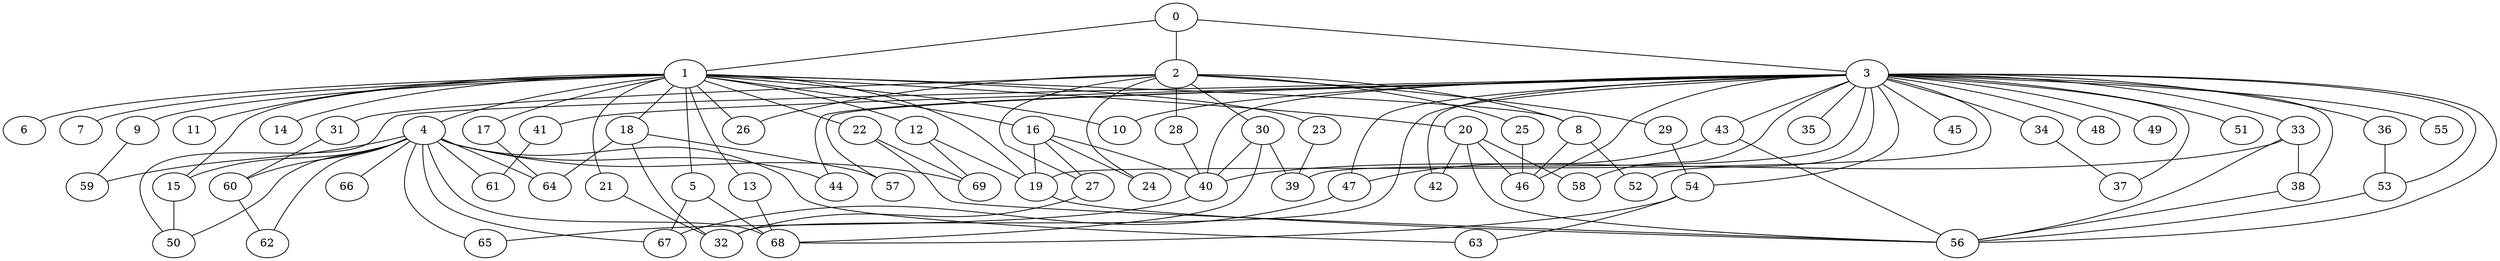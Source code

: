 
graph graphname {
    0 -- 1
0 -- 2
0 -- 3
1 -- 4
1 -- 5
1 -- 6
1 -- 7
1 -- 8
1 -- 9
1 -- 10
1 -- 11
1 -- 12
1 -- 13
1 -- 14
1 -- 15
1 -- 16
1 -- 17
1 -- 18
1 -- 19
1 -- 20
1 -- 21
1 -- 22
1 -- 23
1 -- 26
2 -- 24
2 -- 25
2 -- 26
2 -- 27
2 -- 28
2 -- 29
2 -- 30
2 -- 31
2 -- 8
3 -- 32
3 -- 33
3 -- 34
3 -- 35
3 -- 36
3 -- 37
3 -- 38
3 -- 39
3 -- 40
3 -- 41
3 -- 42
3 -- 43
3 -- 44
3 -- 45
3 -- 46
3 -- 47
3 -- 48
3 -- 49
3 -- 50
3 -- 51
3 -- 52
3 -- 53
3 -- 54
3 -- 55
3 -- 56
3 -- 57
3 -- 58
3 -- 10
3 -- 19
4 -- 64
4 -- 66
4 -- 67
4 -- 68
4 -- 69
4 -- 65
4 -- 59
4 -- 60
4 -- 61
4 -- 62
4 -- 63
4 -- 50
4 -- 15
4 -- 44
5 -- 68
5 -- 67
8 -- 46
8 -- 52
9 -- 59
12 -- 69
12 -- 19
13 -- 68
15 -- 50
16 -- 24
16 -- 19
16 -- 40
16 -- 27
17 -- 64
18 -- 64
18 -- 57
18 -- 32
19 -- 56
20 -- 56
20 -- 58
20 -- 42
20 -- 46
21 -- 32
22 -- 69
22 -- 56
23 -- 39
25 -- 46
27 -- 32
28 -- 40
29 -- 54
30 -- 68
30 -- 39
30 -- 40
31 -- 60
33 -- 56
33 -- 40
33 -- 38
34 -- 37
36 -- 53
38 -- 56
40 -- 65
41 -- 61
43 -- 56
43 -- 47
47 -- 67
53 -- 56
54 -- 63
54 -- 68
60 -- 62

}

